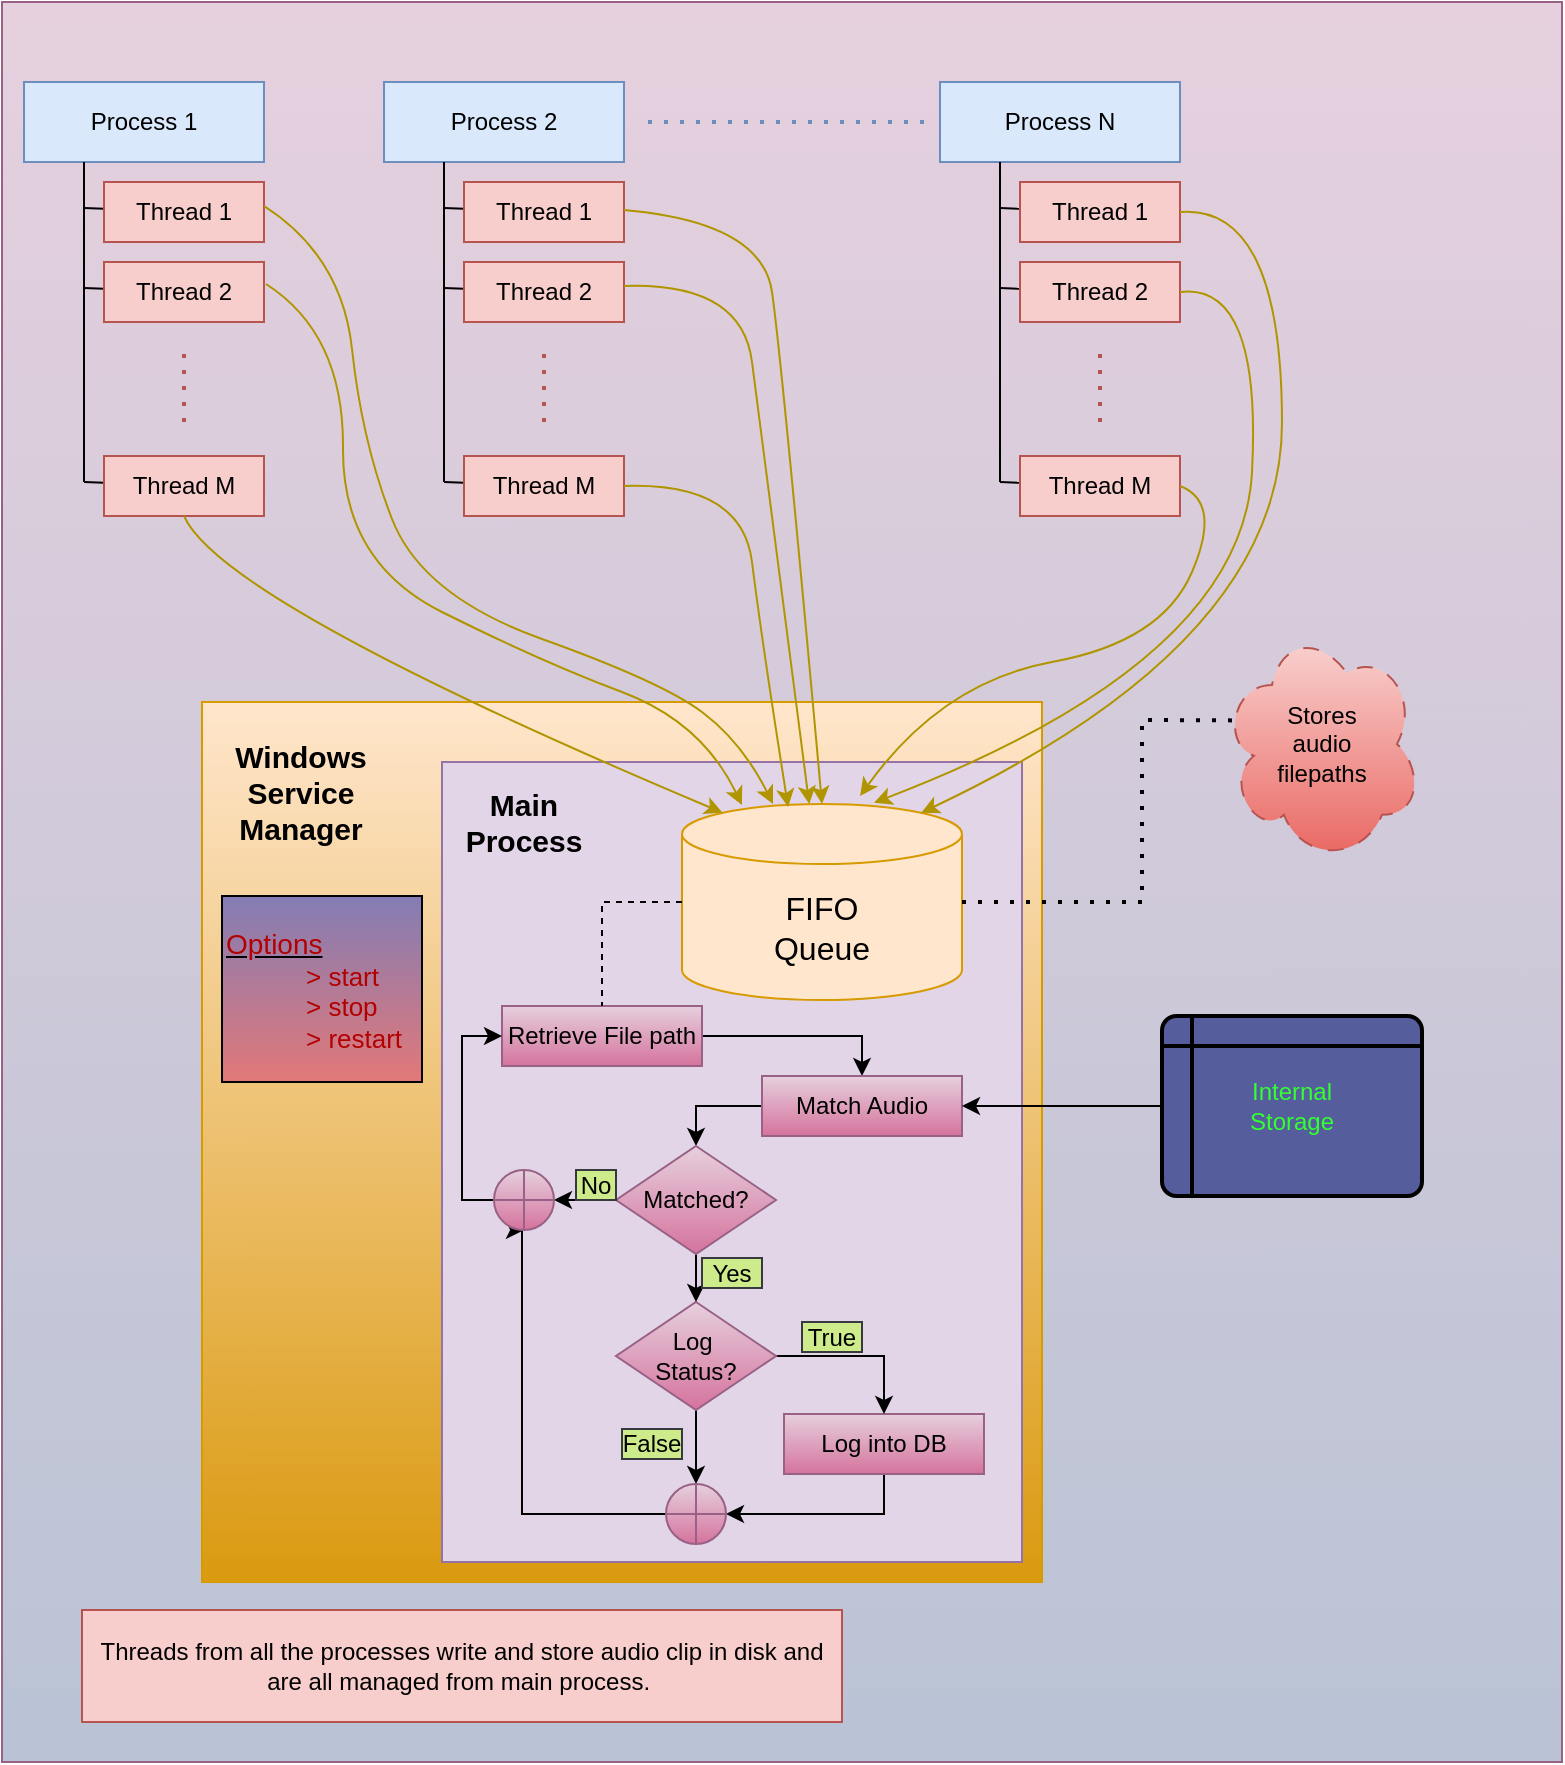 <mxfile version="22.0.2" type="device">
  <diagram name="Page-1" id="QNeUmA7j41A8nNIE2JZY">
    <mxGraphModel dx="1426" dy="793" grid="1" gridSize="10" guides="1" tooltips="1" connect="1" arrows="1" fold="1" page="1" pageScale="1" pageWidth="850" pageHeight="1100" math="0" shadow="0">
      <root>
        <mxCell id="0" />
        <mxCell id="1" parent="0" />
        <mxCell id="5T0cQRw_4LJ7W8X1P_rq-92" value="" style="rounded=0;whiteSpace=wrap;html=1;fillColor=#e6d0de;gradientColor=#B9C3D5;strokeColor=#996185;" vertex="1" parent="1">
          <mxGeometry x="40" y="40" width="780" height="880" as="geometry" />
        </mxCell>
        <mxCell id="5T0cQRw_4LJ7W8X1P_rq-1" value="Process 1" style="rounded=0;whiteSpace=wrap;html=1;fillColor=#dae8fc;strokeColor=#6c8ebf;" vertex="1" parent="1">
          <mxGeometry x="51" y="80" width="120" height="40" as="geometry" />
        </mxCell>
        <mxCell id="5T0cQRw_4LJ7W8X1P_rq-2" value="" style="endArrow=none;html=1;rounded=0;entryX=0.25;entryY=1;entryDx=0;entryDy=0;" edge="1" parent="1" target="5T0cQRw_4LJ7W8X1P_rq-1">
          <mxGeometry width="50" height="50" relative="1" as="geometry">
            <mxPoint x="81" y="280" as="sourcePoint" />
            <mxPoint x="151" y="200" as="targetPoint" />
          </mxGeometry>
        </mxCell>
        <mxCell id="5T0cQRw_4LJ7W8X1P_rq-3" value="" style="endArrow=none;html=1;rounded=0;" edge="1" parent="1" target="5T0cQRw_4LJ7W8X1P_rq-4">
          <mxGeometry width="50" height="50" relative="1" as="geometry">
            <mxPoint x="81" y="143" as="sourcePoint" />
            <mxPoint x="91" y="143" as="targetPoint" />
          </mxGeometry>
        </mxCell>
        <mxCell id="5T0cQRw_4LJ7W8X1P_rq-4" value="Thread 1" style="rounded=0;whiteSpace=wrap;html=1;fillColor=#f8cecc;strokeColor=#b85450;" vertex="1" parent="1">
          <mxGeometry x="91" y="130" width="80" height="30" as="geometry" />
        </mxCell>
        <mxCell id="5T0cQRw_4LJ7W8X1P_rq-5" value="" style="endArrow=none;html=1;rounded=0;" edge="1" parent="1" target="5T0cQRw_4LJ7W8X1P_rq-6">
          <mxGeometry width="50" height="50" relative="1" as="geometry">
            <mxPoint x="81" y="183" as="sourcePoint" />
            <mxPoint x="91" y="183" as="targetPoint" />
          </mxGeometry>
        </mxCell>
        <mxCell id="5T0cQRw_4LJ7W8X1P_rq-6" value="Thread 2" style="rounded=0;whiteSpace=wrap;html=1;fillColor=#f8cecc;strokeColor=#b85450;" vertex="1" parent="1">
          <mxGeometry x="91" y="170" width="80" height="30" as="geometry" />
        </mxCell>
        <mxCell id="5T0cQRw_4LJ7W8X1P_rq-7" value="" style="endArrow=none;html=1;rounded=0;" edge="1" parent="1" target="5T0cQRw_4LJ7W8X1P_rq-8">
          <mxGeometry width="50" height="50" relative="1" as="geometry">
            <mxPoint x="81" y="280" as="sourcePoint" />
            <mxPoint x="91" y="280" as="targetPoint" />
          </mxGeometry>
        </mxCell>
        <mxCell id="5T0cQRw_4LJ7W8X1P_rq-8" value="Thread M" style="rounded=0;whiteSpace=wrap;html=1;fillColor=#f8cecc;strokeColor=#b85450;" vertex="1" parent="1">
          <mxGeometry x="91" y="267" width="80" height="30" as="geometry" />
        </mxCell>
        <mxCell id="5T0cQRw_4LJ7W8X1P_rq-9" value="" style="endArrow=none;dashed=1;html=1;dashPattern=1 3;strokeWidth=2;rounded=0;fillColor=#f8cecc;strokeColor=#b85450;" edge="1" parent="1">
          <mxGeometry width="50" height="50" relative="1" as="geometry">
            <mxPoint x="131" y="250" as="sourcePoint" />
            <mxPoint x="131" y="210" as="targetPoint" />
          </mxGeometry>
        </mxCell>
        <mxCell id="5T0cQRw_4LJ7W8X1P_rq-10" value="Process 2" style="rounded=0;whiteSpace=wrap;html=1;fillColor=#dae8fc;strokeColor=#6c8ebf;" vertex="1" parent="1">
          <mxGeometry x="231" y="80" width="120" height="40" as="geometry" />
        </mxCell>
        <mxCell id="5T0cQRw_4LJ7W8X1P_rq-11" value="" style="endArrow=none;html=1;rounded=0;entryX=0.25;entryY=1;entryDx=0;entryDy=0;" edge="1" parent="1" target="5T0cQRw_4LJ7W8X1P_rq-10">
          <mxGeometry width="50" height="50" relative="1" as="geometry">
            <mxPoint x="261" y="280" as="sourcePoint" />
            <mxPoint x="331" y="200" as="targetPoint" />
          </mxGeometry>
        </mxCell>
        <mxCell id="5T0cQRw_4LJ7W8X1P_rq-12" value="" style="endArrow=none;html=1;rounded=0;" edge="1" parent="1" target="5T0cQRw_4LJ7W8X1P_rq-13">
          <mxGeometry width="50" height="50" relative="1" as="geometry">
            <mxPoint x="261" y="143" as="sourcePoint" />
            <mxPoint x="271" y="143" as="targetPoint" />
          </mxGeometry>
        </mxCell>
        <mxCell id="5T0cQRw_4LJ7W8X1P_rq-13" value="Thread 1" style="rounded=0;whiteSpace=wrap;html=1;fillColor=#f8cecc;strokeColor=#b85450;" vertex="1" parent="1">
          <mxGeometry x="271" y="130" width="80" height="30" as="geometry" />
        </mxCell>
        <mxCell id="5T0cQRw_4LJ7W8X1P_rq-14" value="" style="endArrow=none;html=1;rounded=0;" edge="1" parent="1" target="5T0cQRw_4LJ7W8X1P_rq-15">
          <mxGeometry width="50" height="50" relative="1" as="geometry">
            <mxPoint x="261" y="183" as="sourcePoint" />
            <mxPoint x="271" y="183" as="targetPoint" />
          </mxGeometry>
        </mxCell>
        <mxCell id="5T0cQRw_4LJ7W8X1P_rq-15" value="Thread 2" style="rounded=0;whiteSpace=wrap;html=1;fillColor=#f8cecc;strokeColor=#b85450;" vertex="1" parent="1">
          <mxGeometry x="271" y="170" width="80" height="30" as="geometry" />
        </mxCell>
        <mxCell id="5T0cQRw_4LJ7W8X1P_rq-16" value="" style="endArrow=none;html=1;rounded=0;" edge="1" parent="1" target="5T0cQRw_4LJ7W8X1P_rq-17">
          <mxGeometry width="50" height="50" relative="1" as="geometry">
            <mxPoint x="261" y="280" as="sourcePoint" />
            <mxPoint x="271" y="280" as="targetPoint" />
          </mxGeometry>
        </mxCell>
        <mxCell id="5T0cQRw_4LJ7W8X1P_rq-17" value="Thread M" style="rounded=0;whiteSpace=wrap;html=1;fillColor=#f8cecc;strokeColor=#b85450;" vertex="1" parent="1">
          <mxGeometry x="271" y="267" width="80" height="30" as="geometry" />
        </mxCell>
        <mxCell id="5T0cQRw_4LJ7W8X1P_rq-18" value="" style="endArrow=none;dashed=1;html=1;dashPattern=1 3;strokeWidth=2;rounded=0;fillColor=#f8cecc;strokeColor=#b85450;" edge="1" parent="1">
          <mxGeometry width="50" height="50" relative="1" as="geometry">
            <mxPoint x="311" y="250" as="sourcePoint" />
            <mxPoint x="311" y="210" as="targetPoint" />
          </mxGeometry>
        </mxCell>
        <mxCell id="5T0cQRw_4LJ7W8X1P_rq-19" value="Process N" style="rounded=0;whiteSpace=wrap;html=1;fillColor=#dae8fc;strokeColor=#6c8ebf;" vertex="1" parent="1">
          <mxGeometry x="509" y="80" width="120" height="40" as="geometry" />
        </mxCell>
        <mxCell id="5T0cQRw_4LJ7W8X1P_rq-20" value="" style="endArrow=none;html=1;rounded=0;entryX=0.25;entryY=1;entryDx=0;entryDy=0;" edge="1" parent="1" target="5T0cQRw_4LJ7W8X1P_rq-19">
          <mxGeometry width="50" height="50" relative="1" as="geometry">
            <mxPoint x="539" y="280" as="sourcePoint" />
            <mxPoint x="609" y="200" as="targetPoint" />
          </mxGeometry>
        </mxCell>
        <mxCell id="5T0cQRw_4LJ7W8X1P_rq-21" value="" style="endArrow=none;html=1;rounded=0;" edge="1" parent="1" target="5T0cQRw_4LJ7W8X1P_rq-22">
          <mxGeometry width="50" height="50" relative="1" as="geometry">
            <mxPoint x="539" y="143" as="sourcePoint" />
            <mxPoint x="549" y="143" as="targetPoint" />
          </mxGeometry>
        </mxCell>
        <mxCell id="5T0cQRw_4LJ7W8X1P_rq-22" value="Thread 1" style="rounded=0;whiteSpace=wrap;html=1;fillColor=#f8cecc;strokeColor=#b85450;" vertex="1" parent="1">
          <mxGeometry x="549" y="130" width="80" height="30" as="geometry" />
        </mxCell>
        <mxCell id="5T0cQRw_4LJ7W8X1P_rq-23" value="" style="endArrow=none;html=1;rounded=0;" edge="1" parent="1" target="5T0cQRw_4LJ7W8X1P_rq-24">
          <mxGeometry width="50" height="50" relative="1" as="geometry">
            <mxPoint x="539" y="183" as="sourcePoint" />
            <mxPoint x="549" y="183" as="targetPoint" />
          </mxGeometry>
        </mxCell>
        <mxCell id="5T0cQRw_4LJ7W8X1P_rq-24" value="Thread 2" style="rounded=0;whiteSpace=wrap;html=1;fillColor=#f8cecc;strokeColor=#b85450;" vertex="1" parent="1">
          <mxGeometry x="549" y="170" width="80" height="30" as="geometry" />
        </mxCell>
        <mxCell id="5T0cQRw_4LJ7W8X1P_rq-25" value="" style="endArrow=none;html=1;rounded=0;" edge="1" parent="1" target="5T0cQRw_4LJ7W8X1P_rq-26">
          <mxGeometry width="50" height="50" relative="1" as="geometry">
            <mxPoint x="539" y="280" as="sourcePoint" />
            <mxPoint x="549" y="280" as="targetPoint" />
          </mxGeometry>
        </mxCell>
        <mxCell id="5T0cQRw_4LJ7W8X1P_rq-26" value="Thread M" style="rounded=0;whiteSpace=wrap;html=1;fillColor=#f8cecc;strokeColor=#b85450;" vertex="1" parent="1">
          <mxGeometry x="549" y="267" width="80" height="30" as="geometry" />
        </mxCell>
        <mxCell id="5T0cQRw_4LJ7W8X1P_rq-27" value="" style="endArrow=none;dashed=1;html=1;dashPattern=1 3;strokeWidth=2;rounded=0;fillColor=#f8cecc;strokeColor=#b85450;" edge="1" parent="1">
          <mxGeometry width="50" height="50" relative="1" as="geometry">
            <mxPoint x="589" y="250" as="sourcePoint" />
            <mxPoint x="589" y="210" as="targetPoint" />
          </mxGeometry>
        </mxCell>
        <mxCell id="5T0cQRw_4LJ7W8X1P_rq-28" value="" style="endArrow=none;dashed=1;html=1;dashPattern=1 3;strokeWidth=2;rounded=0;fillColor=#dae8fc;strokeColor=#6c8ebf;" edge="1" parent="1">
          <mxGeometry width="50" height="50" relative="1" as="geometry">
            <mxPoint x="363" y="100" as="sourcePoint" />
            <mxPoint x="503" y="100" as="targetPoint" />
          </mxGeometry>
        </mxCell>
        <mxCell id="5T0cQRw_4LJ7W8X1P_rq-29" value="" style="rounded=0;whiteSpace=wrap;html=1;fillColor=#ffe6cc;strokeColor=#d79b00;gradientDirection=south;gradientColor=#da9a10;" vertex="1" parent="1">
          <mxGeometry x="140" y="390" width="420" height="440" as="geometry" />
        </mxCell>
        <mxCell id="5T0cQRw_4LJ7W8X1P_rq-30" value="" style="rounded=0;whiteSpace=wrap;html=1;fillColor=#e1d5e7;strokeColor=#9673a6;" vertex="1" parent="1">
          <mxGeometry x="260" y="420" width="290" height="400" as="geometry" />
        </mxCell>
        <mxCell id="5T0cQRw_4LJ7W8X1P_rq-31" value="&lt;b style=&quot;font-size: 15px;&quot;&gt;Main &lt;br&gt;Process&lt;/b&gt;" style="text;html=1;strokeColor=none;fillColor=none;align=center;verticalAlign=middle;whiteSpace=wrap;rounded=0;" vertex="1" parent="1">
          <mxGeometry x="271" y="430" width="60" height="40" as="geometry" />
        </mxCell>
        <mxCell id="5T0cQRw_4LJ7W8X1P_rq-32" value="&lt;font style=&quot;font-size: 16px;&quot;&gt;FIFO &lt;br&gt;Queue&lt;/font&gt;" style="shape=cylinder3;whiteSpace=wrap;html=1;boundedLbl=1;backgroundOutline=1;size=15;fillColor=#ffe6cc;strokeColor=#d79b00;" vertex="1" parent="1">
          <mxGeometry x="380" y="441" width="140" height="98" as="geometry" />
        </mxCell>
        <mxCell id="5T0cQRw_4LJ7W8X1P_rq-34" value="" style="curved=1;endArrow=classic;html=1;rounded=0;exitX=1;exitY=0.5;exitDx=0;exitDy=0;fillColor=#e3c800;strokeColor=#B09500;" edge="1" parent="1" target="5T0cQRw_4LJ7W8X1P_rq-32">
          <mxGeometry width="50" height="50" relative="1" as="geometry">
            <mxPoint x="171" y="142" as="sourcePoint" />
            <mxPoint x="420" y="440" as="targetPoint" />
            <Array as="points">
              <mxPoint x="210" y="167" />
              <mxPoint x="220" y="260" />
              <mxPoint x="250" y="337" />
              <mxPoint x="370" y="380" />
              <mxPoint x="410" y="410" />
            </Array>
          </mxGeometry>
        </mxCell>
        <mxCell id="5T0cQRw_4LJ7W8X1P_rq-38" value="" style="curved=1;endArrow=classic;html=1;rounded=0;exitX=1;exitY=0.5;exitDx=0;exitDy=0;fillColor=#e3c800;strokeColor=#B09500;entryX=0.214;entryY=0.005;entryDx=0;entryDy=0;entryPerimeter=0;" edge="1" parent="1" target="5T0cQRw_4LJ7W8X1P_rq-32">
          <mxGeometry width="50" height="50" relative="1" as="geometry">
            <mxPoint x="172" y="181" as="sourcePoint" />
            <mxPoint x="410" y="440" as="targetPoint" />
            <Array as="points">
              <mxPoint x="211" y="206" />
              <mxPoint x="210" y="320" />
              <mxPoint x="310" y="370" />
              <mxPoint x="390" y="400" />
            </Array>
          </mxGeometry>
        </mxCell>
        <mxCell id="5T0cQRw_4LJ7W8X1P_rq-40" value="" style="curved=1;endArrow=classic;html=1;rounded=0;exitX=0.5;exitY=1;exitDx=0;exitDy=0;fillColor=#e3c800;strokeColor=#B09500;entryX=0.145;entryY=0;entryDx=0;entryDy=4.35;entryPerimeter=0;" edge="1" parent="1" source="5T0cQRw_4LJ7W8X1P_rq-8" target="5T0cQRw_4LJ7W8X1P_rq-32">
          <mxGeometry width="50" height="50" relative="1" as="geometry">
            <mxPoint x="150" y="390" as="sourcePoint" />
            <mxPoint x="400" y="440" as="targetPoint" />
            <Array as="points">
              <mxPoint x="150" y="340" />
            </Array>
          </mxGeometry>
        </mxCell>
        <mxCell id="5T0cQRw_4LJ7W8X1P_rq-43" value="" style="curved=1;endArrow=classic;html=1;rounded=0;exitX=1;exitY=0.5;exitDx=0;exitDy=0;fillColor=#e3c800;strokeColor=#B09500;entryX=0.379;entryY=0.015;entryDx=0;entryDy=0;entryPerimeter=0;" edge="1" parent="1" source="5T0cQRw_4LJ7W8X1P_rq-17" target="5T0cQRw_4LJ7W8X1P_rq-32">
          <mxGeometry width="50" height="50" relative="1" as="geometry">
            <mxPoint x="450" y="170" as="sourcePoint" />
            <mxPoint x="430" y="440" as="targetPoint" />
            <Array as="points">
              <mxPoint x="410" y="280" />
              <mxPoint x="420" y="360" />
            </Array>
          </mxGeometry>
        </mxCell>
        <mxCell id="5T0cQRw_4LJ7W8X1P_rq-44" value="" style="curved=1;endArrow=classic;html=1;rounded=0;exitX=1;exitY=0.5;exitDx=0;exitDy=0;fillColor=#e3c800;strokeColor=#B09500;" edge="1" parent="1" target="5T0cQRw_4LJ7W8X1P_rq-32">
          <mxGeometry width="50" height="50" relative="1" as="geometry">
            <mxPoint x="351" y="182" as="sourcePoint" />
            <mxPoint x="440" y="440" as="targetPoint" />
            <Array as="points">
              <mxPoint x="410" y="180" />
              <mxPoint x="420" y="260" />
            </Array>
          </mxGeometry>
        </mxCell>
        <mxCell id="5T0cQRw_4LJ7W8X1P_rq-45" value="" style="curved=1;endArrow=classic;html=1;rounded=0;exitX=1;exitY=0.5;exitDx=0;exitDy=0;fillColor=#e3c800;strokeColor=#B09500;entryX=0.5;entryY=0;entryDx=0;entryDy=0;entryPerimeter=0;" edge="1" parent="1" target="5T0cQRw_4LJ7W8X1P_rq-32">
          <mxGeometry width="50" height="50" relative="1" as="geometry">
            <mxPoint x="351" y="144" as="sourcePoint" />
            <mxPoint x="446" y="442" as="targetPoint" />
            <Array as="points">
              <mxPoint x="420" y="150" />
              <mxPoint x="430" y="220" />
            </Array>
          </mxGeometry>
        </mxCell>
        <mxCell id="5T0cQRw_4LJ7W8X1P_rq-46" value="" style="curved=1;endArrow=classic;html=1;rounded=0;exitX=1;exitY=0.5;exitDx=0;exitDy=0;fillColor=#e3c800;strokeColor=#B09500;entryX=0.636;entryY=-0.041;entryDx=0;entryDy=0;entryPerimeter=0;" edge="1" parent="1" source="5T0cQRw_4LJ7W8X1P_rq-26" target="5T0cQRw_4LJ7W8X1P_rq-32">
          <mxGeometry width="50" height="50" relative="1" as="geometry">
            <mxPoint x="630" y="284" as="sourcePoint" />
            <mxPoint x="460" y="440" as="targetPoint" />
            <Array as="points">
              <mxPoint x="650" y="290" />
              <mxPoint x="620" y="360" />
              <mxPoint x="510" y="380" />
            </Array>
          </mxGeometry>
        </mxCell>
        <mxCell id="5T0cQRw_4LJ7W8X1P_rq-47" value="" style="curved=1;endArrow=classic;html=1;rounded=0;exitX=1;exitY=0.5;exitDx=0;exitDy=0;entryX=0.686;entryY=-0.007;entryDx=0;entryDy=0;entryPerimeter=0;fillColor=#e3c800;strokeColor=#B09500;" edge="1" parent="1" source="5T0cQRw_4LJ7W8X1P_rq-24" target="5T0cQRw_4LJ7W8X1P_rq-32">
          <mxGeometry width="50" height="50" relative="1" as="geometry">
            <mxPoint x="630" y="180" as="sourcePoint" />
            <mxPoint x="460" y="336" as="targetPoint" />
            <Array as="points">
              <mxPoint x="670" y="180" />
              <mxPoint x="660" y="370" />
            </Array>
          </mxGeometry>
        </mxCell>
        <mxCell id="5T0cQRw_4LJ7W8X1P_rq-48" value="" style="curved=1;endArrow=classic;html=1;rounded=0;exitX=1;exitY=0.5;exitDx=0;exitDy=0;entryX=0.855;entryY=0;entryDx=0;entryDy=4.35;entryPerimeter=0;fillColor=#e3c800;strokeColor=#B09500;" edge="1" parent="1" source="5T0cQRw_4LJ7W8X1P_rq-22" target="5T0cQRw_4LJ7W8X1P_rq-32">
          <mxGeometry width="50" height="50" relative="1" as="geometry">
            <mxPoint x="632" y="141" as="sourcePoint" />
            <mxPoint x="478" y="402" as="targetPoint" />
            <Array as="points">
              <mxPoint x="680" y="141" />
              <mxPoint x="680" y="360" />
            </Array>
          </mxGeometry>
        </mxCell>
        <mxCell id="5T0cQRw_4LJ7W8X1P_rq-52" value="&lt;font style=&quot;font-size: 15px;&quot;&gt;&lt;b&gt;Windows&lt;br&gt;Service&lt;br&gt;Manager&lt;/b&gt;&lt;/font&gt;" style="text;html=1;strokeColor=none;fillColor=none;align=center;verticalAlign=middle;whiteSpace=wrap;rounded=0;" vertex="1" parent="1">
          <mxGeometry x="150" y="400" width="79" height="70" as="geometry" />
        </mxCell>
        <mxCell id="5T0cQRw_4LJ7W8X1P_rq-56" value="Stores &lt;br&gt;audio &lt;br&gt;filepaths" style="ellipse;shape=cloud;whiteSpace=wrap;html=1;dashed=1;dashPattern=8 8;fillColor=#f8cecc;strokeColor=#b85450;gradientColor=#ea6b66;" vertex="1" parent="1">
          <mxGeometry x="650" y="352" width="100" height="118" as="geometry" />
        </mxCell>
        <mxCell id="5T0cQRw_4LJ7W8X1P_rq-66" style="edgeStyle=orthogonalEdgeStyle;rounded=0;orthogonalLoop=1;jettySize=auto;html=1;exitX=1;exitY=0.5;exitDx=0;exitDy=0;entryX=0.5;entryY=0;entryDx=0;entryDy=0;" edge="1" parent="1" source="5T0cQRw_4LJ7W8X1P_rq-58" target="5T0cQRw_4LJ7W8X1P_rq-60">
          <mxGeometry relative="1" as="geometry" />
        </mxCell>
        <mxCell id="5T0cQRw_4LJ7W8X1P_rq-58" value="Retrieve File path" style="rounded=0;whiteSpace=wrap;html=1;fillColor=#e6d0de;gradientColor=#d5739d;strokeColor=#996185;" vertex="1" parent="1">
          <mxGeometry x="290" y="542" width="100" height="30" as="geometry" />
        </mxCell>
        <mxCell id="5T0cQRw_4LJ7W8X1P_rq-80" style="edgeStyle=orthogonalEdgeStyle;rounded=0;orthogonalLoop=1;jettySize=auto;html=1;exitX=0;exitY=0.5;exitDx=0;exitDy=0;entryX=0.5;entryY=0;entryDx=0;entryDy=0;" edge="1" parent="1" source="5T0cQRw_4LJ7W8X1P_rq-60" target="5T0cQRw_4LJ7W8X1P_rq-79">
          <mxGeometry relative="1" as="geometry" />
        </mxCell>
        <mxCell id="5T0cQRw_4LJ7W8X1P_rq-60" value="Match Audio" style="rounded=0;whiteSpace=wrap;html=1;fillColor=#e6d0de;gradientColor=#d5739d;strokeColor=#996185;" vertex="1" parent="1">
          <mxGeometry x="420" y="577" width="100" height="30" as="geometry" />
        </mxCell>
        <mxCell id="5T0cQRw_4LJ7W8X1P_rq-72" style="edgeStyle=orthogonalEdgeStyle;rounded=0;orthogonalLoop=1;jettySize=auto;html=1;exitX=0.5;exitY=1;exitDx=0;exitDy=0;entryX=1;entryY=0.5;entryDx=0;entryDy=0;" edge="1" parent="1" source="5T0cQRw_4LJ7W8X1P_rq-62" target="5T0cQRw_4LJ7W8X1P_rq-70">
          <mxGeometry relative="1" as="geometry" />
        </mxCell>
        <mxCell id="5T0cQRw_4LJ7W8X1P_rq-62" value="Log into DB" style="rounded=0;whiteSpace=wrap;html=1;fillColor=#e6d0de;gradientColor=#d5739d;strokeColor=#996185;" vertex="1" parent="1">
          <mxGeometry x="431" y="746" width="100" height="30" as="geometry" />
        </mxCell>
        <mxCell id="5T0cQRw_4LJ7W8X1P_rq-68" style="edgeStyle=orthogonalEdgeStyle;rounded=0;orthogonalLoop=1;jettySize=auto;html=1;exitX=1;exitY=0.5;exitDx=0;exitDy=0;entryX=0.5;entryY=0;entryDx=0;entryDy=0;" edge="1" parent="1" source="5T0cQRw_4LJ7W8X1P_rq-64" target="5T0cQRw_4LJ7W8X1P_rq-62">
          <mxGeometry relative="1" as="geometry" />
        </mxCell>
        <mxCell id="5T0cQRw_4LJ7W8X1P_rq-71" style="edgeStyle=orthogonalEdgeStyle;rounded=0;orthogonalLoop=1;jettySize=auto;html=1;exitX=0.5;exitY=1;exitDx=0;exitDy=0;entryX=0.5;entryY=0;entryDx=0;entryDy=0;" edge="1" parent="1" source="5T0cQRw_4LJ7W8X1P_rq-64" target="5T0cQRw_4LJ7W8X1P_rq-70">
          <mxGeometry relative="1" as="geometry" />
        </mxCell>
        <mxCell id="5T0cQRw_4LJ7W8X1P_rq-64" value="Log&amp;nbsp;&lt;br&gt;Status?" style="rhombus;whiteSpace=wrap;html=1;fillColor=#e6d0de;gradientColor=#d5739d;strokeColor=#996185;" vertex="1" parent="1">
          <mxGeometry x="347" y="690" width="80" height="54" as="geometry" />
        </mxCell>
        <mxCell id="5T0cQRw_4LJ7W8X1P_rq-73" style="edgeStyle=orthogonalEdgeStyle;rounded=0;orthogonalLoop=1;jettySize=auto;html=1;exitX=0;exitY=0.5;exitDx=0;exitDy=0;entryX=0.5;entryY=1;entryDx=0;entryDy=0;" edge="1" parent="1" source="5T0cQRw_4LJ7W8X1P_rq-70" target="5T0cQRw_4LJ7W8X1P_rq-83">
          <mxGeometry relative="1" as="geometry">
            <mxPoint x="300" y="660" as="targetPoint" />
            <Array as="points">
              <mxPoint x="300" y="796" />
            </Array>
          </mxGeometry>
        </mxCell>
        <mxCell id="5T0cQRw_4LJ7W8X1P_rq-70" value="" style="shape=orEllipse;perimeter=ellipsePerimeter;whiteSpace=wrap;html=1;backgroundOutline=1;fillColor=#e6d0de;gradientColor=#d5739d;strokeColor=#996185;" vertex="1" parent="1">
          <mxGeometry x="372" y="781" width="30" height="30" as="geometry" />
        </mxCell>
        <mxCell id="5T0cQRw_4LJ7W8X1P_rq-74" value="" style="endArrow=none;html=1;rounded=0;entryX=0.5;entryY=0;entryDx=0;entryDy=0;exitX=0;exitY=0.5;exitDx=0;exitDy=0;exitPerimeter=0;dashed=1;" edge="1" parent="1" source="5T0cQRw_4LJ7W8X1P_rq-32" target="5T0cQRw_4LJ7W8X1P_rq-58">
          <mxGeometry width="50" height="50" relative="1" as="geometry">
            <mxPoint x="170" y="540" as="sourcePoint" />
            <mxPoint x="220" y="490" as="targetPoint" />
            <Array as="points">
              <mxPoint x="340" y="490" />
            </Array>
          </mxGeometry>
        </mxCell>
        <mxCell id="5T0cQRw_4LJ7W8X1P_rq-75" value="" style="endArrow=none;dashed=1;html=1;dashPattern=1 3;strokeWidth=2;rounded=0;exitX=1;exitY=0.5;exitDx=0;exitDy=0;exitPerimeter=0;entryX=0.07;entryY=0.4;entryDx=0;entryDy=0;entryPerimeter=0;" edge="1" parent="1" source="5T0cQRw_4LJ7W8X1P_rq-32" target="5T0cQRw_4LJ7W8X1P_rq-56">
          <mxGeometry width="50" height="50" relative="1" as="geometry">
            <mxPoint x="590" y="510" as="sourcePoint" />
            <mxPoint x="640" y="460" as="targetPoint" />
            <Array as="points">
              <mxPoint x="610" y="490" />
              <mxPoint x="610" y="399" />
            </Array>
          </mxGeometry>
        </mxCell>
        <mxCell id="5T0cQRw_4LJ7W8X1P_rq-78" value="Threads from all the processes write and store audio clip in disk and are all managed from main process.&amp;nbsp;" style="rounded=0;whiteSpace=wrap;html=1;fillColor=#f8cecc;strokeColor=#b85450;" vertex="1" parent="1">
          <mxGeometry x="80" y="844" width="380" height="56" as="geometry" />
        </mxCell>
        <mxCell id="5T0cQRw_4LJ7W8X1P_rq-82" style="edgeStyle=orthogonalEdgeStyle;rounded=0;orthogonalLoop=1;jettySize=auto;html=1;exitX=0.5;exitY=1;exitDx=0;exitDy=0;entryX=0.5;entryY=0;entryDx=0;entryDy=0;" edge="1" parent="1" source="5T0cQRw_4LJ7W8X1P_rq-79" target="5T0cQRw_4LJ7W8X1P_rq-64">
          <mxGeometry relative="1" as="geometry" />
        </mxCell>
        <mxCell id="5T0cQRw_4LJ7W8X1P_rq-84" style="edgeStyle=orthogonalEdgeStyle;rounded=0;orthogonalLoop=1;jettySize=auto;html=1;exitX=0;exitY=0.5;exitDx=0;exitDy=0;entryX=1;entryY=0.5;entryDx=0;entryDy=0;" edge="1" parent="1" source="5T0cQRw_4LJ7W8X1P_rq-79" target="5T0cQRw_4LJ7W8X1P_rq-83">
          <mxGeometry relative="1" as="geometry" />
        </mxCell>
        <mxCell id="5T0cQRw_4LJ7W8X1P_rq-79" value="Matched?" style="rhombus;whiteSpace=wrap;html=1;fillColor=#e6d0de;gradientColor=#d5739d;strokeColor=#996185;" vertex="1" parent="1">
          <mxGeometry x="347" y="612" width="80" height="54" as="geometry" />
        </mxCell>
        <mxCell id="5T0cQRw_4LJ7W8X1P_rq-85" style="edgeStyle=orthogonalEdgeStyle;rounded=0;orthogonalLoop=1;jettySize=auto;html=1;exitX=0;exitY=0.5;exitDx=0;exitDy=0;entryX=0;entryY=0.5;entryDx=0;entryDy=0;" edge="1" parent="1" source="5T0cQRw_4LJ7W8X1P_rq-83" target="5T0cQRw_4LJ7W8X1P_rq-58">
          <mxGeometry relative="1" as="geometry">
            <Array as="points">
              <mxPoint x="270" y="639" />
              <mxPoint x="270" y="557" />
            </Array>
          </mxGeometry>
        </mxCell>
        <mxCell id="5T0cQRw_4LJ7W8X1P_rq-83" value="" style="shape=orEllipse;perimeter=ellipsePerimeter;whiteSpace=wrap;html=1;backgroundOutline=1;fillColor=#e6d0de;gradientColor=#d5739d;strokeColor=#996185;" vertex="1" parent="1">
          <mxGeometry x="286" y="624" width="30" height="30" as="geometry" />
        </mxCell>
        <mxCell id="5T0cQRw_4LJ7W8X1P_rq-86" value="No" style="text;html=1;strokeColor=#36393d;fillColor=#cdeb8b;align=center;verticalAlign=middle;whiteSpace=wrap;rounded=0;" vertex="1" parent="1">
          <mxGeometry x="327" y="624" width="20" height="15" as="geometry" />
        </mxCell>
        <mxCell id="5T0cQRw_4LJ7W8X1P_rq-87" value="Yes" style="text;html=1;strokeColor=#36393d;fillColor=#cdeb8b;align=center;verticalAlign=middle;whiteSpace=wrap;rounded=0;" vertex="1" parent="1">
          <mxGeometry x="390" y="668" width="30" height="15" as="geometry" />
        </mxCell>
        <mxCell id="5T0cQRw_4LJ7W8X1P_rq-88" value="False" style="text;html=1;strokeColor=#36393d;fillColor=#cdeb8b;align=center;verticalAlign=middle;whiteSpace=wrap;rounded=0;" vertex="1" parent="1">
          <mxGeometry x="350" y="753.5" width="30" height="15" as="geometry" />
        </mxCell>
        <mxCell id="5T0cQRw_4LJ7W8X1P_rq-89" value="True" style="text;html=1;strokeColor=#36393d;fillColor=#cdeb8b;align=center;verticalAlign=middle;whiteSpace=wrap;rounded=0;" vertex="1" parent="1">
          <mxGeometry x="440" y="700" width="30" height="15" as="geometry" />
        </mxCell>
        <mxCell id="5T0cQRw_4LJ7W8X1P_rq-94" style="edgeStyle=orthogonalEdgeStyle;rounded=0;orthogonalLoop=1;jettySize=auto;html=1;exitX=0;exitY=0.5;exitDx=0;exitDy=0;entryX=1;entryY=0.5;entryDx=0;entryDy=0;" edge="1" parent="1" source="5T0cQRw_4LJ7W8X1P_rq-93" target="5T0cQRw_4LJ7W8X1P_rq-60">
          <mxGeometry relative="1" as="geometry" />
        </mxCell>
        <mxCell id="5T0cQRw_4LJ7W8X1P_rq-93" value="&lt;font color=&quot;#33ff33&quot;&gt;Internal &lt;br&gt;Storage&lt;/font&gt;" style="shape=internalStorage;whiteSpace=wrap;html=1;dx=15;dy=15;rounded=1;arcSize=8;strokeWidth=2;fillColor=#565D9C;" vertex="1" parent="1">
          <mxGeometry x="620" y="547" width="130" height="90" as="geometry" />
        </mxCell>
        <mxCell id="5T0cQRw_4LJ7W8X1P_rq-96" value="&lt;div style=&quot;&quot;&gt;&lt;u style=&quot;font-size: 14px; background-color: initial;&quot;&gt;&lt;font color=&quot;#b30000&quot;&gt;Options&lt;/font&gt;&lt;/u&gt;&lt;/div&gt;&lt;blockquote style=&quot;margin: 0 0 0 40px; border: none; padding: 0px;&quot;&gt;&lt;font color=&quot;#b30000&quot;&gt;&lt;span style=&quot;background-color: initial; font-size: 13px;&quot;&gt;&amp;gt; start&lt;br&gt;&lt;/span&gt;&lt;span style=&quot;background-color: initial; font-size: 13px;&quot;&gt;&amp;gt; stop&lt;/span&gt;&lt;font style=&quot;font-size: 13px;&quot;&gt;&lt;div style=&quot;&quot;&gt;&lt;span style=&quot;background-color: initial;&quot;&gt;&amp;gt; restart&lt;/span&gt;&lt;/div&gt;&lt;/font&gt;&lt;/font&gt;&lt;/blockquote&gt;" style="rounded=0;whiteSpace=wrap;html=1;align=left;fillColor=#837db5;gradientColor=#e27878;gradientDirection=south;" vertex="1" parent="1">
          <mxGeometry x="150" y="487" width="100" height="93" as="geometry" />
        </mxCell>
      </root>
    </mxGraphModel>
  </diagram>
</mxfile>
